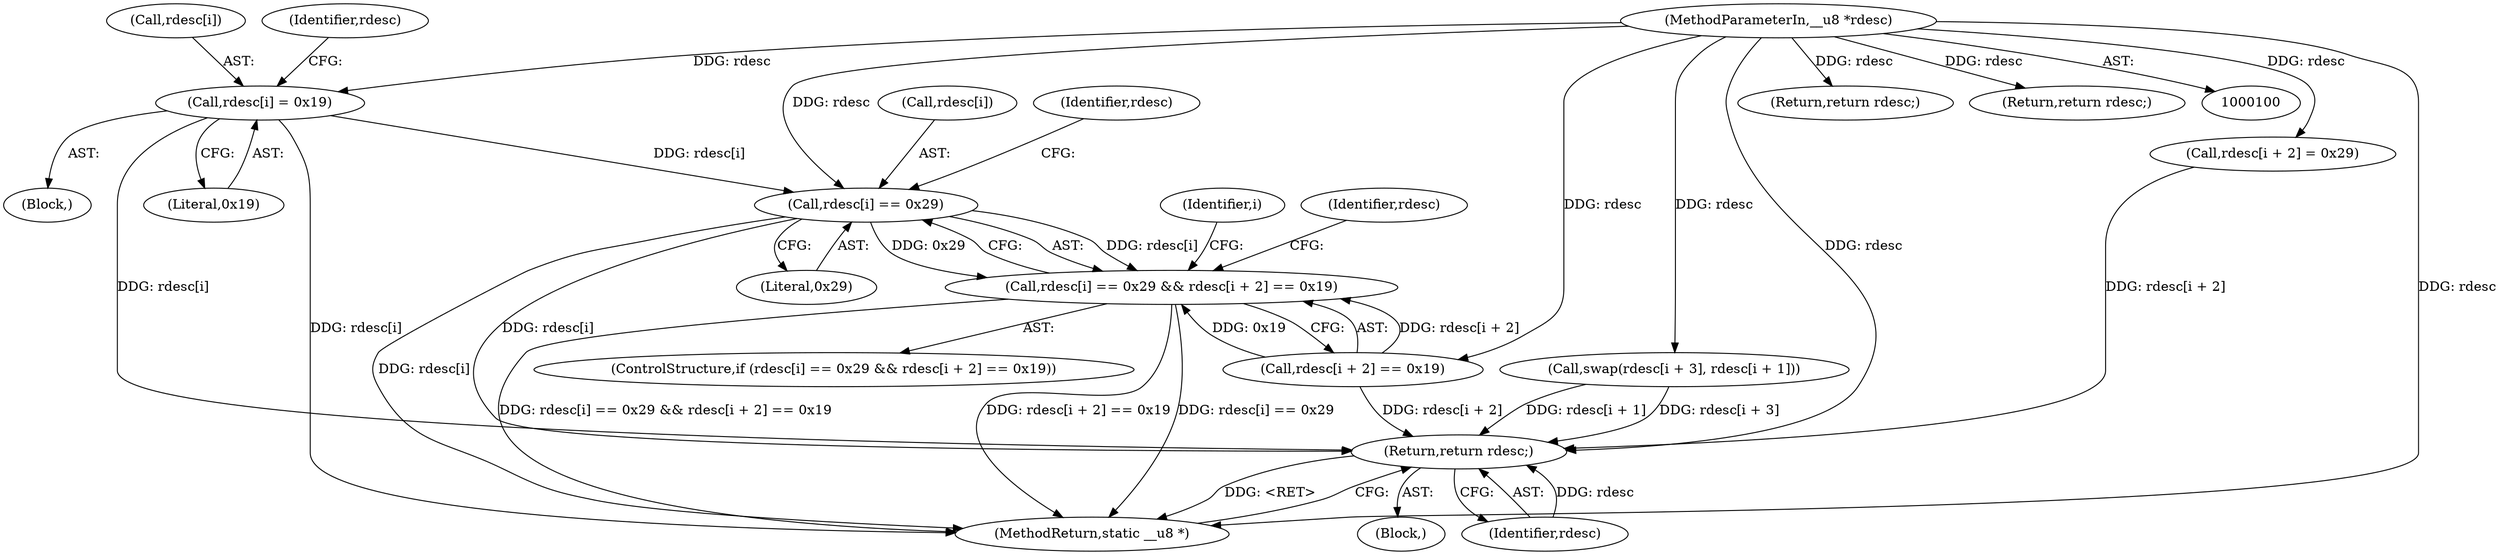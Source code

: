 digraph "0_linux_1ebb71143758f45dc0fa76e2f48429e13b16d110@pointer" {
"1000141" [label="(Call,rdesc[i] == 0x29)"];
"1000154" [label="(Call,rdesc[i] = 0x19)"];
"1000102" [label="(MethodParameterIn,__u8 *rdesc)"];
"1000140" [label="(Call,rdesc[i] == 0x29 && rdesc[i + 2] == 0x19)"];
"1000177" [label="(Return,return rdesc;)"];
"1000179" [label="(MethodReturn,static __u8 *)"];
"1000178" [label="(Identifier,rdesc)"];
"1000118" [label="(Return,return rdesc;)"];
"1000102" [label="(MethodParameterIn,__u8 *rdesc)"];
"1000141" [label="(Call,rdesc[i] == 0x29)"];
"1000159" [label="(Call,rdesc[i + 2] = 0x29)"];
"1000138" [label="(Identifier,i)"];
"1000142" [label="(Call,rdesc[i])"];
"1000155" [label="(Call,rdesc[i])"];
"1000140" [label="(Call,rdesc[i] == 0x29 && rdesc[i + 2] == 0x19)"];
"1000125" [label="(Return,return rdesc;)"];
"1000158" [label="(Literal,0x19)"];
"1000156" [label="(Identifier,rdesc)"];
"1000166" [label="(Call,swap(rdesc[i + 3], rdesc[i + 1]))"];
"1000154" [label="(Call,rdesc[i] = 0x19)"];
"1000145" [label="(Literal,0x29)"];
"1000148" [label="(Identifier,rdesc)"];
"1000153" [label="(Block,)"];
"1000104" [label="(Block,)"];
"1000177" [label="(Return,return rdesc;)"];
"1000139" [label="(ControlStructure,if (rdesc[i] == 0x29 && rdesc[i + 2] == 0x19))"];
"1000146" [label="(Call,rdesc[i + 2] == 0x19)"];
"1000161" [label="(Identifier,rdesc)"];
"1000141" -> "1000140"  [label="AST: "];
"1000141" -> "1000145"  [label="CFG: "];
"1000142" -> "1000141"  [label="AST: "];
"1000145" -> "1000141"  [label="AST: "];
"1000148" -> "1000141"  [label="CFG: "];
"1000140" -> "1000141"  [label="CFG: "];
"1000141" -> "1000179"  [label="DDG: rdesc[i]"];
"1000141" -> "1000140"  [label="DDG: rdesc[i]"];
"1000141" -> "1000140"  [label="DDG: 0x29"];
"1000154" -> "1000141"  [label="DDG: rdesc[i]"];
"1000102" -> "1000141"  [label="DDG: rdesc"];
"1000141" -> "1000177"  [label="DDG: rdesc[i]"];
"1000154" -> "1000153"  [label="AST: "];
"1000154" -> "1000158"  [label="CFG: "];
"1000155" -> "1000154"  [label="AST: "];
"1000158" -> "1000154"  [label="AST: "];
"1000161" -> "1000154"  [label="CFG: "];
"1000154" -> "1000179"  [label="DDG: rdesc[i]"];
"1000102" -> "1000154"  [label="DDG: rdesc"];
"1000154" -> "1000177"  [label="DDG: rdesc[i]"];
"1000102" -> "1000100"  [label="AST: "];
"1000102" -> "1000179"  [label="DDG: rdesc"];
"1000102" -> "1000118"  [label="DDG: rdesc"];
"1000102" -> "1000125"  [label="DDG: rdesc"];
"1000102" -> "1000146"  [label="DDG: rdesc"];
"1000102" -> "1000159"  [label="DDG: rdesc"];
"1000102" -> "1000166"  [label="DDG: rdesc"];
"1000102" -> "1000177"  [label="DDG: rdesc"];
"1000140" -> "1000139"  [label="AST: "];
"1000140" -> "1000146"  [label="CFG: "];
"1000146" -> "1000140"  [label="AST: "];
"1000156" -> "1000140"  [label="CFG: "];
"1000138" -> "1000140"  [label="CFG: "];
"1000140" -> "1000179"  [label="DDG: rdesc[i] == 0x29"];
"1000140" -> "1000179"  [label="DDG: rdesc[i] == 0x29 && rdesc[i + 2] == 0x19"];
"1000140" -> "1000179"  [label="DDG: rdesc[i + 2] == 0x19"];
"1000146" -> "1000140"  [label="DDG: rdesc[i + 2]"];
"1000146" -> "1000140"  [label="DDG: 0x19"];
"1000177" -> "1000104"  [label="AST: "];
"1000177" -> "1000178"  [label="CFG: "];
"1000178" -> "1000177"  [label="AST: "];
"1000179" -> "1000177"  [label="CFG: "];
"1000177" -> "1000179"  [label="DDG: <RET>"];
"1000178" -> "1000177"  [label="DDG: rdesc"];
"1000159" -> "1000177"  [label="DDG: rdesc[i + 2]"];
"1000146" -> "1000177"  [label="DDG: rdesc[i + 2]"];
"1000166" -> "1000177"  [label="DDG: rdesc[i + 1]"];
"1000166" -> "1000177"  [label="DDG: rdesc[i + 3]"];
}
